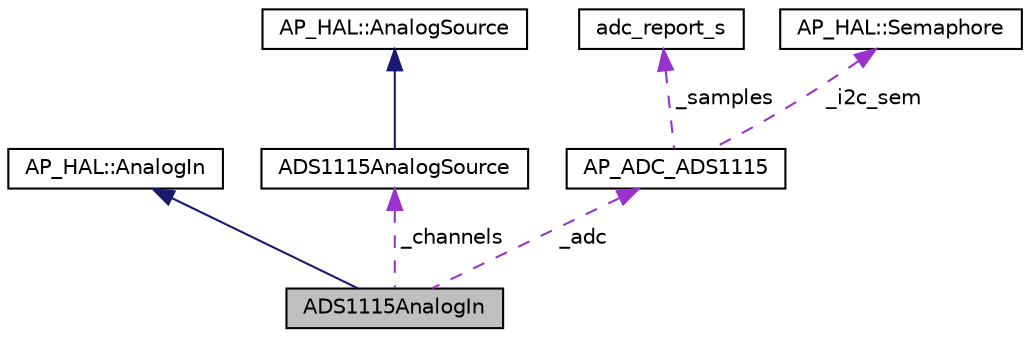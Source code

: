 digraph "ADS1115AnalogIn"
{
 // INTERACTIVE_SVG=YES
  edge [fontname="Helvetica",fontsize="10",labelfontname="Helvetica",labelfontsize="10"];
  node [fontname="Helvetica",fontsize="10",shape=record];
  Node1 [label="ADS1115AnalogIn",height=0.2,width=0.4,color="black", fillcolor="grey75", style="filled", fontcolor="black"];
  Node2 -> Node1 [dir="back",color="midnightblue",fontsize="10",style="solid",fontname="Helvetica"];
  Node2 [label="AP_HAL::AnalogIn",height=0.2,width=0.4,color="black", fillcolor="white", style="filled",URL="$classAP__HAL_1_1AnalogIn.html"];
  Node3 -> Node1 [dir="back",color="darkorchid3",fontsize="10",style="dashed",label=" _channels" ,fontname="Helvetica"];
  Node3 [label="ADS1115AnalogSource",height=0.2,width=0.4,color="black", fillcolor="white", style="filled",URL="$classADS1115AnalogSource.html"];
  Node4 -> Node3 [dir="back",color="midnightblue",fontsize="10",style="solid",fontname="Helvetica"];
  Node4 [label="AP_HAL::AnalogSource",height=0.2,width=0.4,color="black", fillcolor="white", style="filled",URL="$classAP__HAL_1_1AnalogSource.html"];
  Node5 -> Node1 [dir="back",color="darkorchid3",fontsize="10",style="dashed",label=" _adc" ,fontname="Helvetica"];
  Node5 [label="AP_ADC_ADS1115",height=0.2,width=0.4,color="black", fillcolor="white", style="filled",URL="$classAP__ADC__ADS1115.html"];
  Node6 -> Node5 [dir="back",color="darkorchid3",fontsize="10",style="dashed",label=" _samples" ,fontname="Helvetica"];
  Node6 [label="adc_report_s",height=0.2,width=0.4,color="black", fillcolor="white", style="filled",URL="$structadc__report__s.html",tooltip="-*- tab-width: 4; Mode: C++; c-basic-offset: 4; indent-tabs-mode: nil -*- "];
  Node7 -> Node5 [dir="back",color="darkorchid3",fontsize="10",style="dashed",label=" _i2c_sem" ,fontname="Helvetica"];
  Node7 [label="AP_HAL::Semaphore",height=0.2,width=0.4,color="black", fillcolor="white", style="filled",URL="$classAP__HAL_1_1Semaphore.html"];
}
